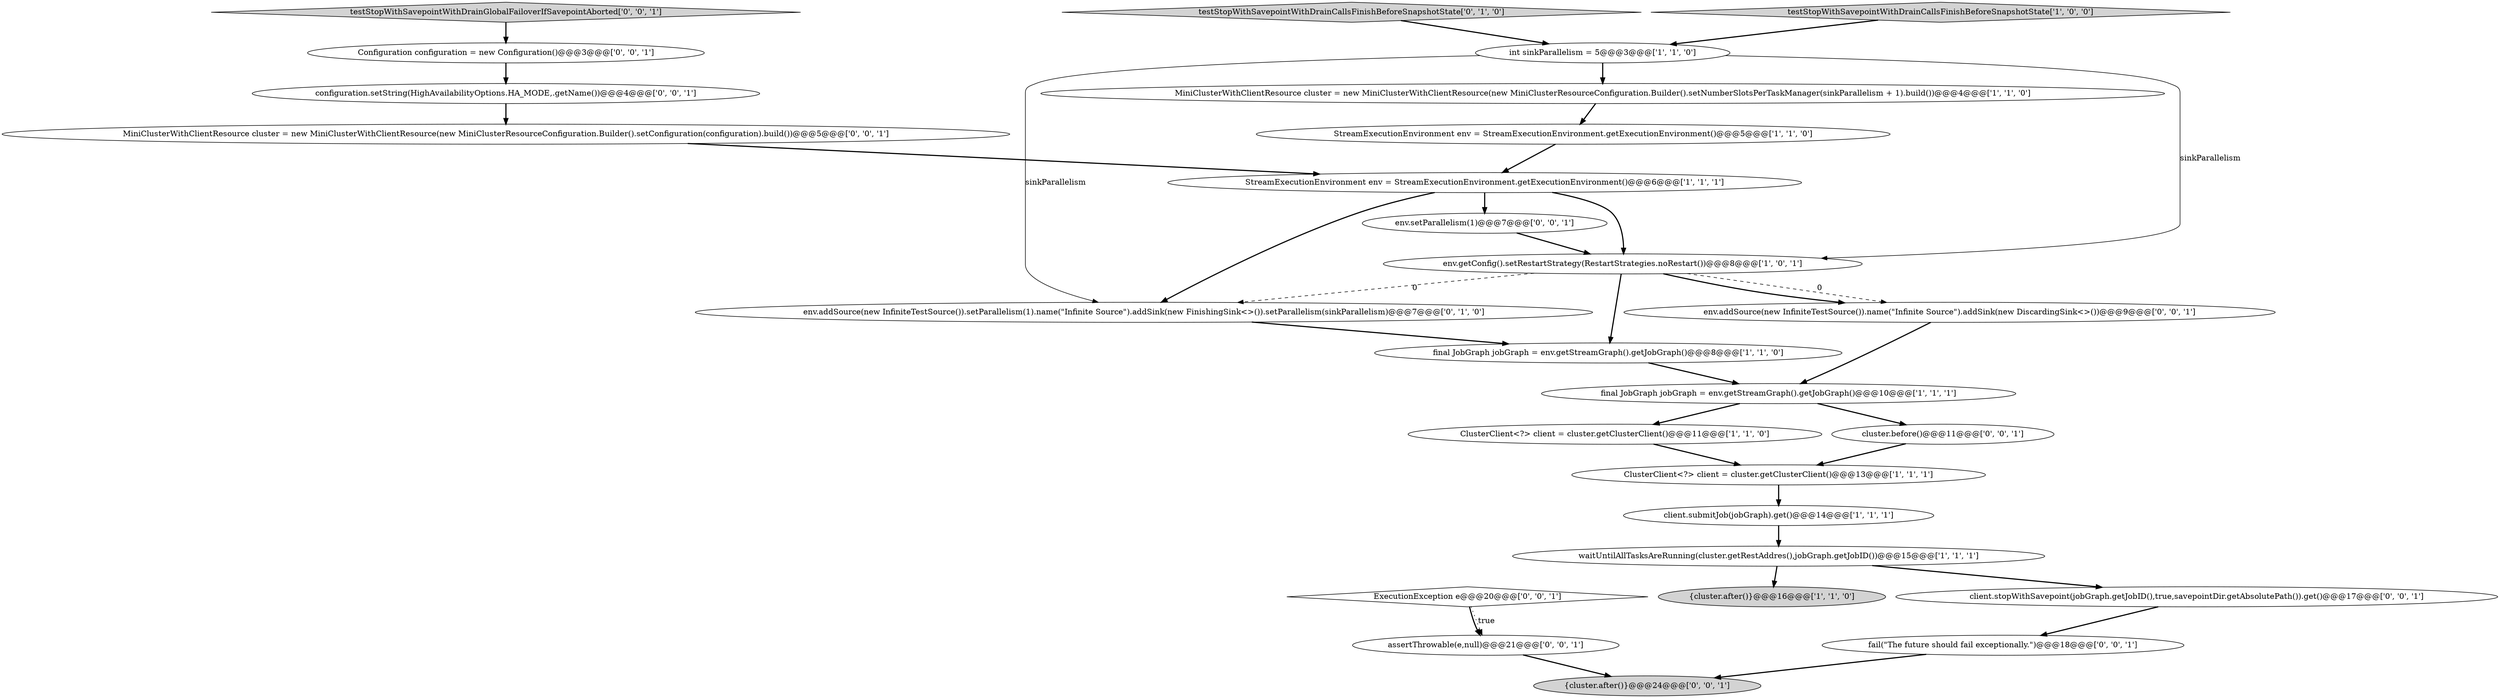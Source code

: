 digraph {
6 [style = filled, label = "final JobGraph jobGraph = env.getStreamGraph().getJobGraph()@@@8@@@['1', '1', '0']", fillcolor = white, shape = ellipse image = "AAA0AAABBB1BBB"];
8 [style = filled, label = "env.getConfig().setRestartStrategy(RestartStrategies.noRestart())@@@8@@@['1', '0', '1']", fillcolor = white, shape = ellipse image = "AAA0AAABBB1BBB"];
10 [style = filled, label = "ClusterClient<?> client = cluster.getClusterClient()@@@13@@@['1', '1', '1']", fillcolor = white, shape = ellipse image = "AAA0AAABBB1BBB"];
17 [style = filled, label = "MiniClusterWithClientResource cluster = new MiniClusterWithClientResource(new MiniClusterResourceConfiguration.Builder().setConfiguration(configuration).build())@@@5@@@['0', '0', '1']", fillcolor = white, shape = ellipse image = "AAA0AAABBB3BBB"];
0 [style = filled, label = "StreamExecutionEnvironment env = StreamExecutionEnvironment.getExecutionEnvironment()@@@6@@@['1', '1', '1']", fillcolor = white, shape = ellipse image = "AAA0AAABBB1BBB"];
13 [style = filled, label = "testStopWithSavepointWithDrainCallsFinishBeforeSnapshotState['0', '1', '0']", fillcolor = lightgray, shape = diamond image = "AAA0AAABBB2BBB"];
16 [style = filled, label = "fail(\"The future should fail exceptionally.\")@@@18@@@['0', '0', '1']", fillcolor = white, shape = ellipse image = "AAA0AAABBB3BBB"];
21 [style = filled, label = "configuration.setString(HighAvailabilityOptions.HA_MODE,.getName())@@@4@@@['0', '0', '1']", fillcolor = white, shape = ellipse image = "AAA0AAABBB3BBB"];
24 [style = filled, label = "{cluster.after()}@@@24@@@['0', '0', '1']", fillcolor = lightgray, shape = ellipse image = "AAA0AAABBB3BBB"];
11 [style = filled, label = "MiniClusterWithClientResource cluster = new MiniClusterWithClientResource(new MiniClusterResourceConfiguration.Builder().setNumberSlotsPerTaskManager(sinkParallelism + 1).build())@@@4@@@['1', '1', '0']", fillcolor = white, shape = ellipse image = "AAA0AAABBB1BBB"];
7 [style = filled, label = "{cluster.after()}@@@16@@@['1', '1', '0']", fillcolor = lightgray, shape = ellipse image = "AAA0AAABBB1BBB"];
5 [style = filled, label = "ClusterClient<?> client = cluster.getClusterClient()@@@11@@@['1', '1', '0']", fillcolor = white, shape = ellipse image = "AAA0AAABBB1BBB"];
3 [style = filled, label = "waitUntilAllTasksAreRunning(cluster.getRestAddres(),jobGraph.getJobID())@@@15@@@['1', '1', '1']", fillcolor = white, shape = ellipse image = "AAA0AAABBB1BBB"];
1 [style = filled, label = "testStopWithSavepointWithDrainCallsFinishBeforeSnapshotState['1', '0', '0']", fillcolor = lightgray, shape = diamond image = "AAA0AAABBB1BBB"];
14 [style = filled, label = "env.addSource(new InfiniteTestSource()).setParallelism(1).name(\"Infinite Source\").addSink(new FinishingSink<>()).setParallelism(sinkParallelism)@@@7@@@['0', '1', '0']", fillcolor = white, shape = ellipse image = "AAA1AAABBB2BBB"];
23 [style = filled, label = "env.setParallelism(1)@@@7@@@['0', '0', '1']", fillcolor = white, shape = ellipse image = "AAA0AAABBB3BBB"];
26 [style = filled, label = "cluster.before()@@@11@@@['0', '0', '1']", fillcolor = white, shape = ellipse image = "AAA0AAABBB3BBB"];
2 [style = filled, label = "int sinkParallelism = 5@@@3@@@['1', '1', '0']", fillcolor = white, shape = ellipse image = "AAA0AAABBB1BBB"];
9 [style = filled, label = "client.submitJob(jobGraph).get()@@@14@@@['1', '1', '1']", fillcolor = white, shape = ellipse image = "AAA0AAABBB1BBB"];
18 [style = filled, label = "assertThrowable(e,null)@@@21@@@['0', '0', '1']", fillcolor = white, shape = ellipse image = "AAA0AAABBB3BBB"];
22 [style = filled, label = "client.stopWithSavepoint(jobGraph.getJobID(),true,savepointDir.getAbsolutePath()).get()@@@17@@@['0', '0', '1']", fillcolor = white, shape = ellipse image = "AAA0AAABBB3BBB"];
20 [style = filled, label = "ExecutionException e@@@20@@@['0', '0', '1']", fillcolor = white, shape = diamond image = "AAA0AAABBB3BBB"];
25 [style = filled, label = "testStopWithSavepointWithDrainGlobalFailoverIfSavepointAborted['0', '0', '1']", fillcolor = lightgray, shape = diamond image = "AAA0AAABBB3BBB"];
12 [style = filled, label = "final JobGraph jobGraph = env.getStreamGraph().getJobGraph()@@@10@@@['1', '1', '1']", fillcolor = white, shape = ellipse image = "AAA0AAABBB1BBB"];
4 [style = filled, label = "StreamExecutionEnvironment env = StreamExecutionEnvironment.getExecutionEnvironment()@@@5@@@['1', '1', '0']", fillcolor = white, shape = ellipse image = "AAA0AAABBB1BBB"];
19 [style = filled, label = "Configuration configuration = new Configuration()@@@3@@@['0', '0', '1']", fillcolor = white, shape = ellipse image = "AAA0AAABBB3BBB"];
15 [style = filled, label = "env.addSource(new InfiniteTestSource()).name(\"Infinite Source\").addSink(new DiscardingSink<>())@@@9@@@['0', '0', '1']", fillcolor = white, shape = ellipse image = "AAA0AAABBB3BBB"];
12->26 [style = bold, label=""];
8->14 [style = dashed, label="0"];
16->24 [style = bold, label=""];
11->4 [style = bold, label=""];
2->8 [style = solid, label="sinkParallelism"];
2->11 [style = bold, label=""];
10->9 [style = bold, label=""];
15->12 [style = bold, label=""];
20->18 [style = bold, label=""];
18->24 [style = bold, label=""];
25->19 [style = bold, label=""];
20->18 [style = dotted, label="true"];
9->3 [style = bold, label=""];
21->17 [style = bold, label=""];
22->16 [style = bold, label=""];
0->8 [style = bold, label=""];
8->6 [style = bold, label=""];
26->10 [style = bold, label=""];
5->10 [style = bold, label=""];
3->7 [style = bold, label=""];
0->23 [style = bold, label=""];
19->21 [style = bold, label=""];
12->5 [style = bold, label=""];
23->8 [style = bold, label=""];
8->15 [style = dashed, label="0"];
14->6 [style = bold, label=""];
6->12 [style = bold, label=""];
2->14 [style = solid, label="sinkParallelism"];
3->22 [style = bold, label=""];
0->14 [style = bold, label=""];
13->2 [style = bold, label=""];
1->2 [style = bold, label=""];
17->0 [style = bold, label=""];
8->15 [style = bold, label=""];
4->0 [style = bold, label=""];
}
